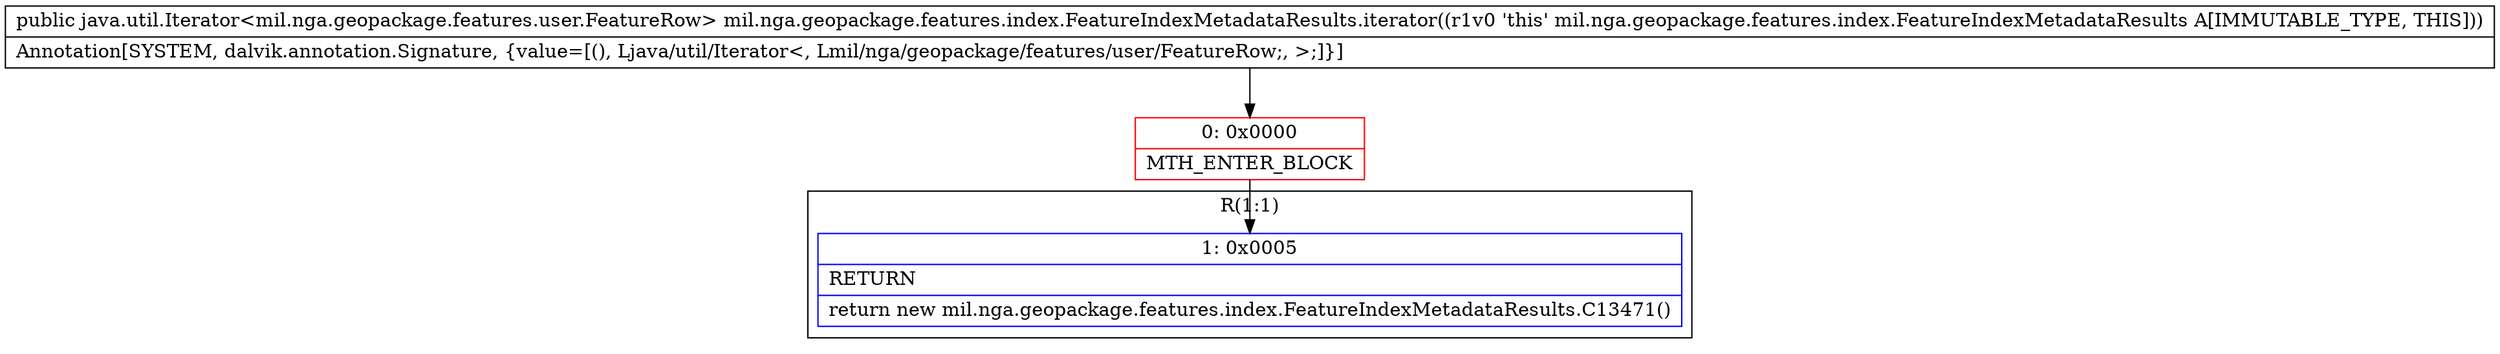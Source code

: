 digraph "CFG formil.nga.geopackage.features.index.FeatureIndexMetadataResults.iterator()Ljava\/util\/Iterator;" {
subgraph cluster_Region_733492124 {
label = "R(1:1)";
node [shape=record,color=blue];
Node_1 [shape=record,label="{1\:\ 0x0005|RETURN\l|return new mil.nga.geopackage.features.index.FeatureIndexMetadataResults.C13471()\l}"];
}
Node_0 [shape=record,color=red,label="{0\:\ 0x0000|MTH_ENTER_BLOCK\l}"];
MethodNode[shape=record,label="{public java.util.Iterator\<mil.nga.geopackage.features.user.FeatureRow\> mil.nga.geopackage.features.index.FeatureIndexMetadataResults.iterator((r1v0 'this' mil.nga.geopackage.features.index.FeatureIndexMetadataResults A[IMMUTABLE_TYPE, THIS]))  | Annotation[SYSTEM, dalvik.annotation.Signature, \{value=[(), Ljava\/util\/Iterator\<, Lmil\/nga\/geopackage\/features\/user\/FeatureRow;, \>;]\}]\l}"];
MethodNode -> Node_0;
Node_0 -> Node_1;
}

